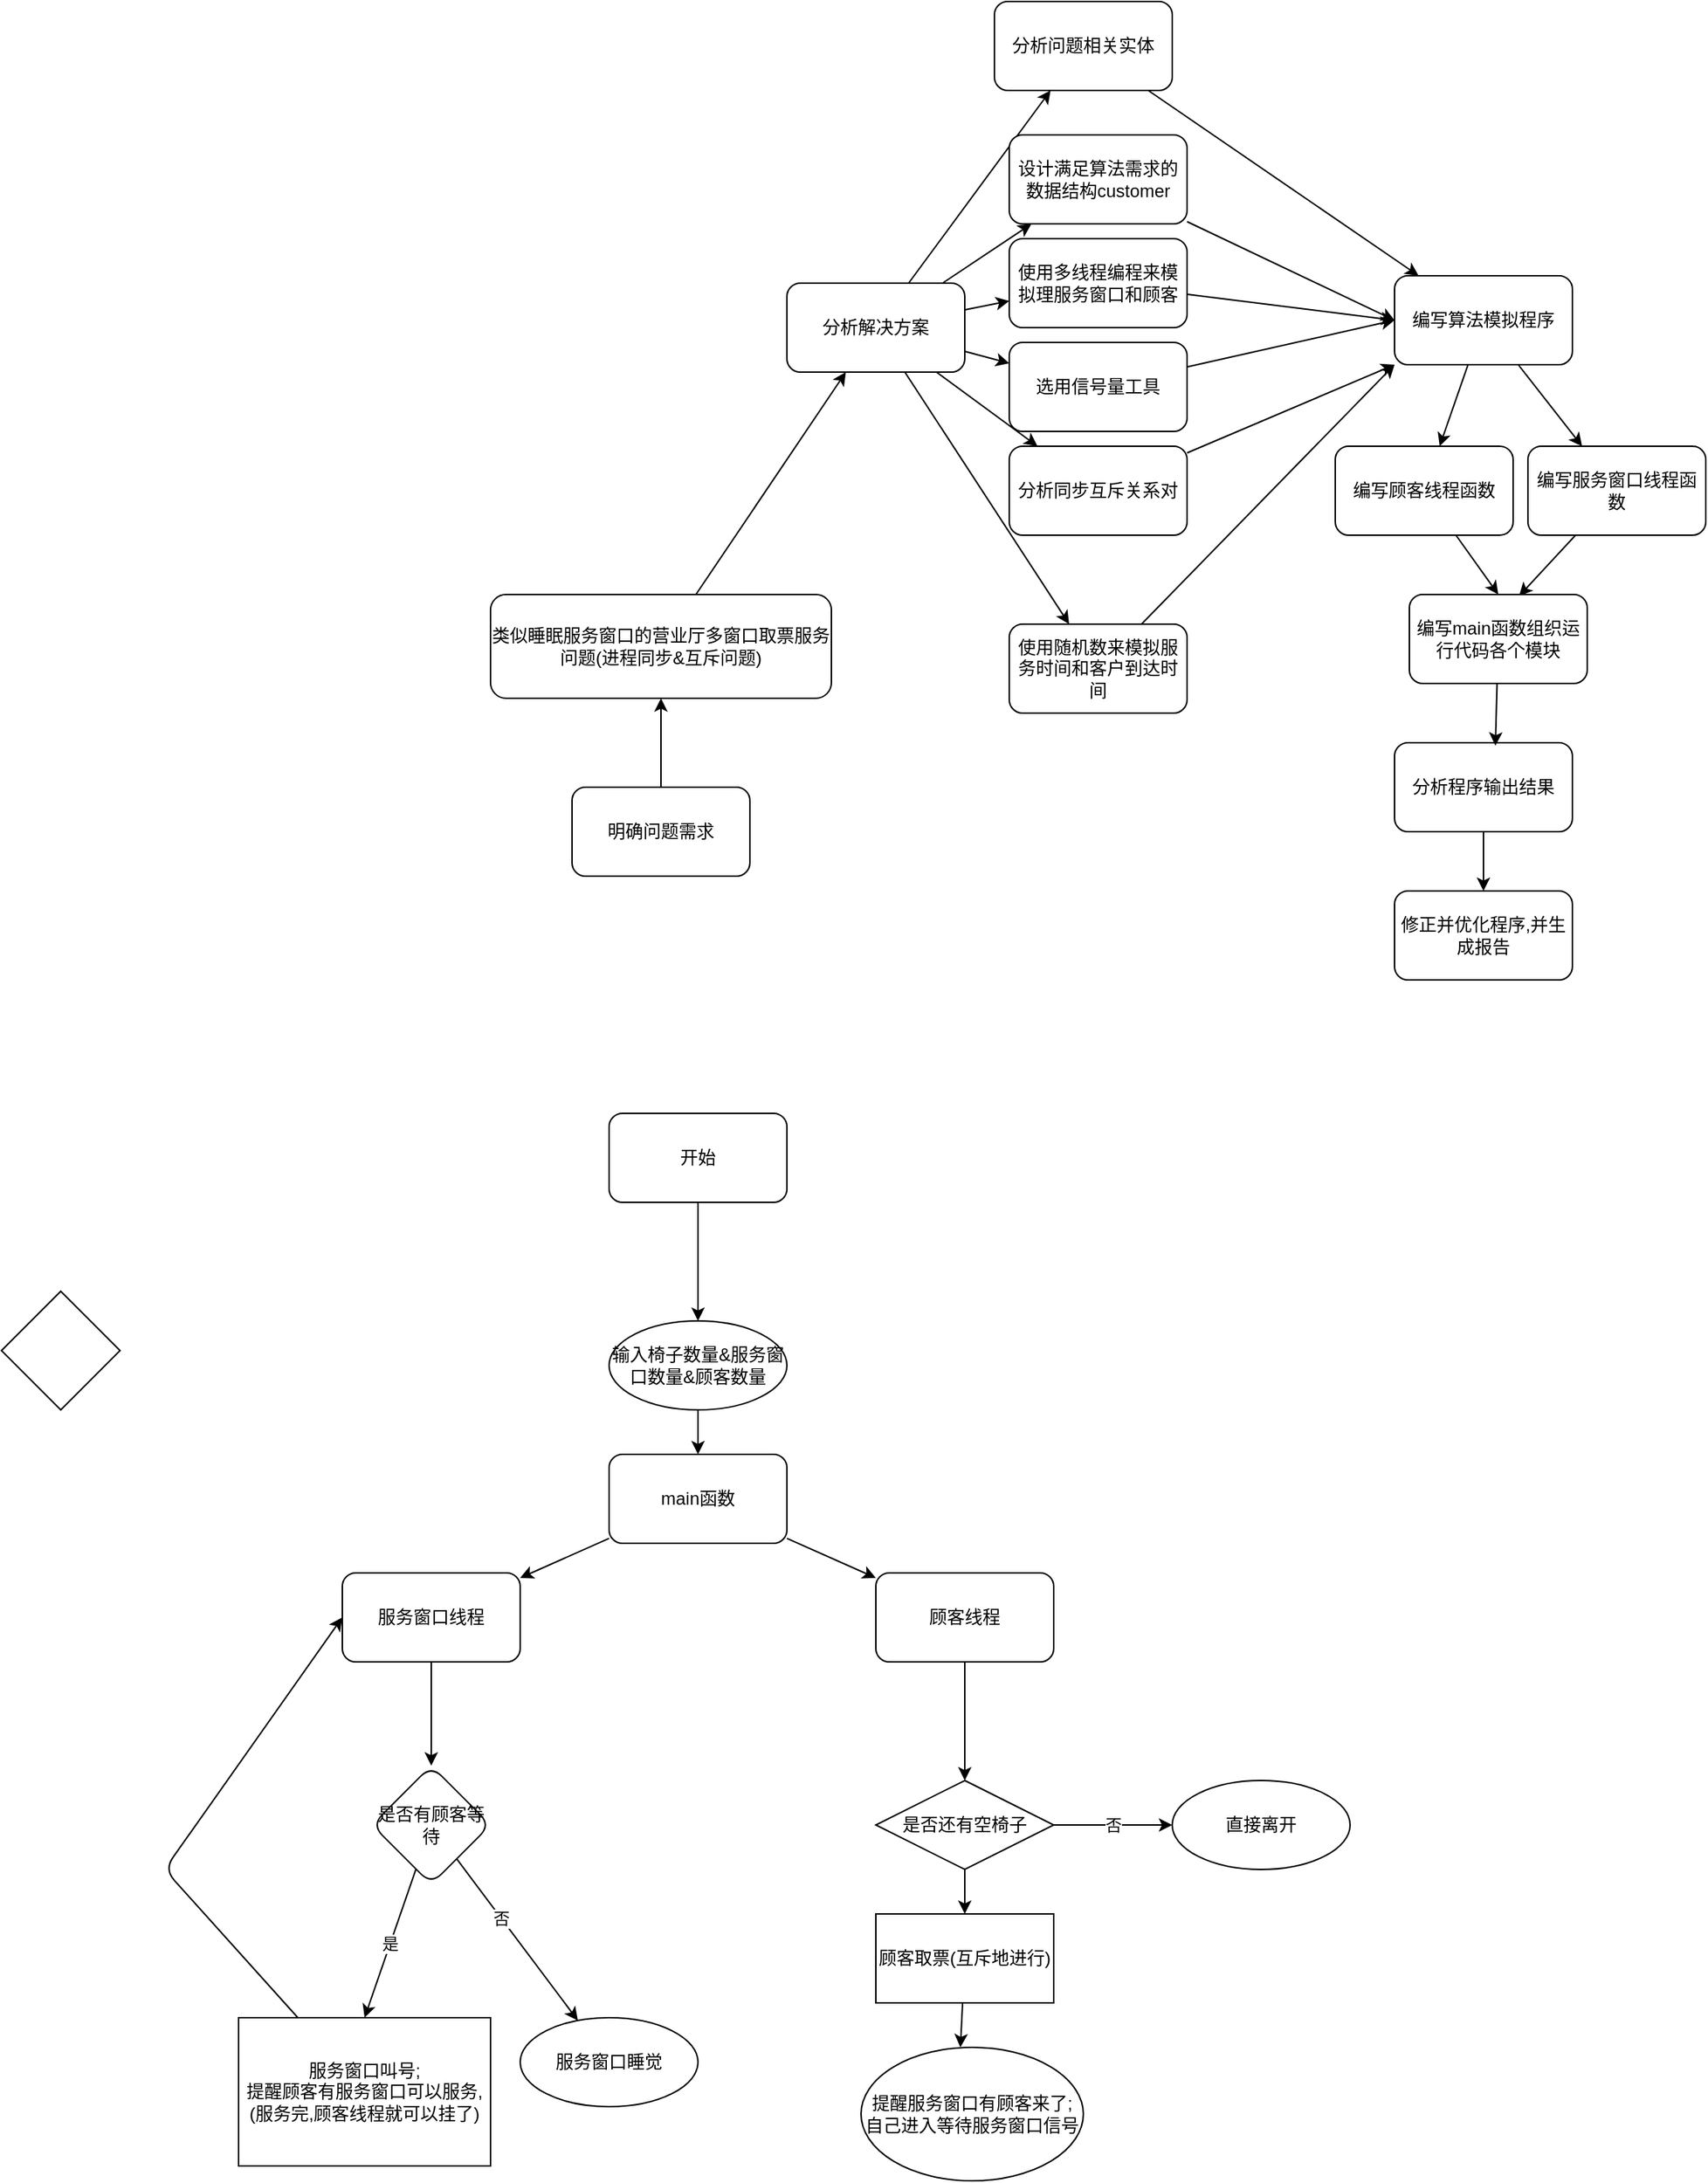 <mxfile>
    <diagram id="24ONP5AQGv3z2nWqu5U8" name="Page-1">
        <mxGraphModel dx="1077" dy="782" grid="1" gridSize="10" guides="1" tooltips="1" connect="1" arrows="1" fold="1" page="1" pageScale="1" pageWidth="850" pageHeight="1100" math="0" shadow="0">
            <root>
                <mxCell id="0"/>
                <mxCell id="1" parent="0"/>
                <mxCell id="4" value="" style="edgeStyle=none;html=1;" parent="1" source="2" target="3" edge="1">
                    <mxGeometry relative="1" as="geometry"/>
                </mxCell>
                <mxCell id="2" value="明确问题需求" style="rounded=1;whiteSpace=wrap;html=1;" parent="1" vertex="1">
                    <mxGeometry x="505" y="770" width="120" height="60" as="geometry"/>
                </mxCell>
                <mxCell id="6" value="" style="edgeStyle=none;html=1;" parent="1" source="3" target="5" edge="1">
                    <mxGeometry relative="1" as="geometry"/>
                </mxCell>
                <mxCell id="3" value="类似睡眠服务窗口的营业厅多窗口取票服务问题(进程同步&amp;amp;互斥问题)" style="whiteSpace=wrap;html=1;rounded=1;" parent="1" vertex="1">
                    <mxGeometry x="450" y="640" width="230" height="70" as="geometry"/>
                </mxCell>
                <mxCell id="8" value="" style="edgeStyle=none;html=1;" parent="1" source="5" target="7" edge="1">
                    <mxGeometry relative="1" as="geometry"/>
                </mxCell>
                <mxCell id="10" value="" style="edgeStyle=none;html=1;" parent="1" source="5" target="9" edge="1">
                    <mxGeometry relative="1" as="geometry"/>
                </mxCell>
                <mxCell id="12" value="" style="edgeStyle=none;html=1;" parent="1" source="5" target="11" edge="1">
                    <mxGeometry relative="1" as="geometry"/>
                </mxCell>
                <mxCell id="18" value="" style="edgeStyle=none;html=1;" parent="1" source="5" target="17" edge="1">
                    <mxGeometry relative="1" as="geometry"/>
                </mxCell>
                <mxCell id="25" value="" style="edgeStyle=none;html=1;" parent="1" source="5" target="24" edge="1">
                    <mxGeometry relative="1" as="geometry"/>
                </mxCell>
                <mxCell id="76" value="" style="edgeStyle=none;html=1;" parent="1" source="5" target="75" edge="1">
                    <mxGeometry relative="1" as="geometry"/>
                </mxCell>
                <mxCell id="5" value="分析解决方案" style="whiteSpace=wrap;html=1;rounded=1;" parent="1" vertex="1">
                    <mxGeometry x="650" y="430" width="120" height="60" as="geometry"/>
                </mxCell>
                <mxCell id="14" value="" style="edgeStyle=none;html=1;" parent="1" source="7" target="13" edge="1">
                    <mxGeometry relative="1" as="geometry"/>
                </mxCell>
                <mxCell id="7" value="分析问题相关实体" style="whiteSpace=wrap;html=1;rounded=1;" parent="1" vertex="1">
                    <mxGeometry x="790" y="240" width="120" height="60" as="geometry"/>
                </mxCell>
                <mxCell id="15" style="edgeStyle=none;html=1;entryX=0;entryY=0.5;entryDx=0;entryDy=0;" parent="1" source="9" target="13" edge="1">
                    <mxGeometry relative="1" as="geometry"/>
                </mxCell>
                <mxCell id="9" value="选用信号量工具" style="whiteSpace=wrap;html=1;rounded=1;" parent="1" vertex="1">
                    <mxGeometry x="800" y="470" width="120" height="60" as="geometry"/>
                </mxCell>
                <mxCell id="16" style="edgeStyle=none;html=1;entryX=0;entryY=1;entryDx=0;entryDy=0;" parent="1" source="11" target="13" edge="1">
                    <mxGeometry relative="1" as="geometry"/>
                </mxCell>
                <mxCell id="11" value="分析同步互斥关系对" style="whiteSpace=wrap;html=1;rounded=1;" parent="1" vertex="1">
                    <mxGeometry x="800" y="540" width="120" height="60" as="geometry"/>
                </mxCell>
                <mxCell id="29" value="" style="edgeStyle=none;html=1;" parent="1" source="13" target="28" edge="1">
                    <mxGeometry relative="1" as="geometry"/>
                </mxCell>
                <mxCell id="31" value="" style="edgeStyle=none;html=1;" parent="1" source="13" target="30" edge="1">
                    <mxGeometry relative="1" as="geometry"/>
                </mxCell>
                <mxCell id="13" value="编写算法模拟程序" style="whiteSpace=wrap;html=1;rounded=1;" parent="1" vertex="1">
                    <mxGeometry x="1060" y="425" width="120" height="60" as="geometry"/>
                </mxCell>
                <mxCell id="19" style="edgeStyle=none;html=1;entryX=0;entryY=0.5;entryDx=0;entryDy=0;" parent="1" source="17" target="13" edge="1">
                    <mxGeometry relative="1" as="geometry"/>
                </mxCell>
                <mxCell id="17" value="使用多线程编程来模拟理服务窗口和顾客" style="whiteSpace=wrap;html=1;rounded=1;" parent="1" vertex="1">
                    <mxGeometry x="800" y="400" width="120" height="60" as="geometry"/>
                </mxCell>
                <mxCell id="23" value="" style="edgeStyle=none;html=1;" parent="1" source="20" target="22" edge="1">
                    <mxGeometry relative="1" as="geometry"/>
                </mxCell>
                <mxCell id="20" value="分析程序输出结果" style="whiteSpace=wrap;html=1;rounded=1;" parent="1" vertex="1">
                    <mxGeometry x="1060" y="740" width="120" height="60" as="geometry"/>
                </mxCell>
                <mxCell id="22" value="修正并优化程序,并生成报告" style="whiteSpace=wrap;html=1;rounded=1;" parent="1" vertex="1">
                    <mxGeometry x="1060" y="840" width="120" height="60" as="geometry"/>
                </mxCell>
                <mxCell id="26" style="edgeStyle=none;html=1;entryX=0;entryY=1;entryDx=0;entryDy=0;" parent="1" source="24" target="13" edge="1">
                    <mxGeometry relative="1" as="geometry"/>
                </mxCell>
                <mxCell id="24" value="使用随机数来模拟服务时间和客户到达时间" style="whiteSpace=wrap;html=1;rounded=1;" parent="1" vertex="1">
                    <mxGeometry x="800" y="660" width="120" height="60" as="geometry"/>
                </mxCell>
                <mxCell id="36" style="edgeStyle=none;html=1;entryX=0.5;entryY=0;entryDx=0;entryDy=0;" parent="1" source="28" target="32" edge="1">
                    <mxGeometry relative="1" as="geometry"/>
                </mxCell>
                <mxCell id="28" value="编写顾客线程函数" style="whiteSpace=wrap;html=1;rounded=1;" parent="1" vertex="1">
                    <mxGeometry x="1020" y="540" width="120" height="60" as="geometry"/>
                </mxCell>
                <mxCell id="37" style="edgeStyle=none;html=1;entryX=0.617;entryY=0.017;entryDx=0;entryDy=0;entryPerimeter=0;" parent="1" source="30" target="32" edge="1">
                    <mxGeometry relative="1" as="geometry"/>
                </mxCell>
                <mxCell id="30" value="编写服务窗口线程函数" style="whiteSpace=wrap;html=1;rounded=1;" parent="1" vertex="1">
                    <mxGeometry x="1150" y="540" width="120" height="60" as="geometry"/>
                </mxCell>
                <mxCell id="35" style="edgeStyle=none;html=1;entryX=0.567;entryY=0.033;entryDx=0;entryDy=0;entryPerimeter=0;" parent="1" source="32" target="20" edge="1">
                    <mxGeometry relative="1" as="geometry"/>
                </mxCell>
                <mxCell id="32" value="编写main函数组织运行代码各个模块" style="whiteSpace=wrap;html=1;rounded=1;" parent="1" vertex="1">
                    <mxGeometry x="1070" y="640" width="120" height="60" as="geometry"/>
                </mxCell>
                <mxCell id="43" value="" style="edgeStyle=none;html=1;" parent="1" source="38" target="42" edge="1">
                    <mxGeometry relative="1" as="geometry"/>
                </mxCell>
                <mxCell id="38" value="开始" style="rounded=1;whiteSpace=wrap;html=1;" parent="1" vertex="1">
                    <mxGeometry x="530" y="990" width="120" height="60" as="geometry"/>
                </mxCell>
                <mxCell id="45" value="" style="edgeStyle=none;html=1;" parent="1" source="42" target="44" edge="1">
                    <mxGeometry relative="1" as="geometry"/>
                </mxCell>
                <mxCell id="42" value="输入椅子数量&amp;amp;服务窗口数量&amp;amp;顾客数量" style="ellipse;whiteSpace=wrap;html=1;rounded=1;" parent="1" vertex="1">
                    <mxGeometry x="530" y="1130" width="120" height="60" as="geometry"/>
                </mxCell>
                <mxCell id="47" value="" style="edgeStyle=none;html=1;" parent="1" source="44" target="46" edge="1">
                    <mxGeometry relative="1" as="geometry"/>
                </mxCell>
                <mxCell id="49" value="" style="edgeStyle=none;html=1;" parent="1" source="44" target="48" edge="1">
                    <mxGeometry relative="1" as="geometry"/>
                </mxCell>
                <mxCell id="44" value="main函数" style="whiteSpace=wrap;html=1;rounded=1;" parent="1" vertex="1">
                    <mxGeometry x="530" y="1220" width="120" height="60" as="geometry"/>
                </mxCell>
                <mxCell id="51" value="" style="edgeStyle=none;html=1;" parent="1" source="46" target="50" edge="1">
                    <mxGeometry relative="1" as="geometry"/>
                </mxCell>
                <mxCell id="46" value="服务窗口线程" style="whiteSpace=wrap;html=1;rounded=1;" parent="1" vertex="1">
                    <mxGeometry x="350" y="1300" width="120" height="60" as="geometry"/>
                </mxCell>
                <mxCell id="66" value="" style="edgeStyle=none;html=1;" parent="1" source="48" target="65" edge="1">
                    <mxGeometry relative="1" as="geometry"/>
                </mxCell>
                <mxCell id="48" value="顾客线程" style="whiteSpace=wrap;html=1;rounded=1;" parent="1" vertex="1">
                    <mxGeometry x="710" y="1300" width="120" height="60" as="geometry"/>
                </mxCell>
                <mxCell id="53" value="是" style="edgeStyle=none;html=1;entryX=0.5;entryY=0;entryDx=0;entryDy=0;" parent="1" source="50" target="60" edge="1">
                    <mxGeometry relative="1" as="geometry">
                        <mxPoint x="410" y="1560" as="targetPoint"/>
                    </mxGeometry>
                </mxCell>
                <mxCell id="55" value="" style="edgeStyle=none;html=1;" parent="1" source="50" target="54" edge="1">
                    <mxGeometry relative="1" as="geometry"/>
                </mxCell>
                <mxCell id="56" value="否" style="edgeLabel;html=1;align=center;verticalAlign=middle;resizable=0;points=[];" parent="55" vertex="1" connectable="0">
                    <mxGeometry x="-0.267" relative="1" as="geometry">
                        <mxPoint as="offset"/>
                    </mxGeometry>
                </mxCell>
                <mxCell id="50" value="是否有顾客等待" style="rhombus;whiteSpace=wrap;html=1;rounded=1;" parent="1" vertex="1">
                    <mxGeometry x="370" y="1430" width="80" height="80" as="geometry"/>
                </mxCell>
                <mxCell id="54" value="服务窗口睡觉" style="ellipse;whiteSpace=wrap;html=1;" parent="1" vertex="1">
                    <mxGeometry x="470" y="1600" width="120" height="60" as="geometry"/>
                </mxCell>
                <mxCell id="59" value="" style="rhombus;whiteSpace=wrap;html=1;" parent="1" vertex="1">
                    <mxGeometry x="120" y="1110" width="80" height="80" as="geometry"/>
                </mxCell>
                <mxCell id="74" style="edgeStyle=none;html=1;entryX=0;entryY=0.5;entryDx=0;entryDy=0;" parent="1" source="60" target="46" edge="1">
                    <mxGeometry relative="1" as="geometry">
                        <Array as="points">
                            <mxPoint x="230" y="1500"/>
                        </Array>
                    </mxGeometry>
                </mxCell>
                <mxCell id="60" value="服务窗口叫号;&lt;br&gt;提醒顾客有服务窗口可以服务,&lt;br&gt;(服务完,顾客线程就可以挂了)" style="whiteSpace=wrap;html=1;" parent="1" vertex="1">
                    <mxGeometry x="280" y="1600" width="170" height="100" as="geometry"/>
                </mxCell>
                <mxCell id="73" value="否" style="edgeStyle=none;html=1;" parent="1" source="65" target="72" edge="1">
                    <mxGeometry relative="1" as="geometry"/>
                </mxCell>
                <mxCell id="79" value="" style="edgeStyle=none;html=1;" edge="1" parent="1" source="65" target="78">
                    <mxGeometry relative="1" as="geometry"/>
                </mxCell>
                <mxCell id="65" value="是否还有空椅子" style="rhombus;whiteSpace=wrap;html=1;" parent="1" vertex="1">
                    <mxGeometry x="710" y="1440" width="120" height="60" as="geometry"/>
                </mxCell>
                <mxCell id="67" value="提醒服务窗口有顾客来了;&lt;br&gt;自己进入等待服务窗口信号" style="ellipse;whiteSpace=wrap;html=1;" parent="1" vertex="1">
                    <mxGeometry x="700" y="1620" width="150" height="90" as="geometry"/>
                </mxCell>
                <mxCell id="72" value="直接离开" style="ellipse;whiteSpace=wrap;html=1;" parent="1" vertex="1">
                    <mxGeometry x="910" y="1440" width="120" height="60" as="geometry"/>
                </mxCell>
                <mxCell id="77" style="edgeStyle=none;html=1;entryX=0;entryY=0.5;entryDx=0;entryDy=0;" parent="1" source="75" target="13" edge="1">
                    <mxGeometry relative="1" as="geometry"/>
                </mxCell>
                <mxCell id="75" value="设计满足算法需求的数据结构customer" style="whiteSpace=wrap;html=1;rounded=1;" parent="1" vertex="1">
                    <mxGeometry x="800" y="330" width="120" height="60" as="geometry"/>
                </mxCell>
                <mxCell id="81" style="edgeStyle=none;html=1;entryX=0.447;entryY=0;entryDx=0;entryDy=0;entryPerimeter=0;" edge="1" parent="1" source="78" target="67">
                    <mxGeometry relative="1" as="geometry"/>
                </mxCell>
                <mxCell id="78" value="顾客取票(互斥地进行)" style="whiteSpace=wrap;html=1;" vertex="1" parent="1">
                    <mxGeometry x="710" y="1530" width="120" height="60" as="geometry"/>
                </mxCell>
            </root>
        </mxGraphModel>
    </diagram>
</mxfile>